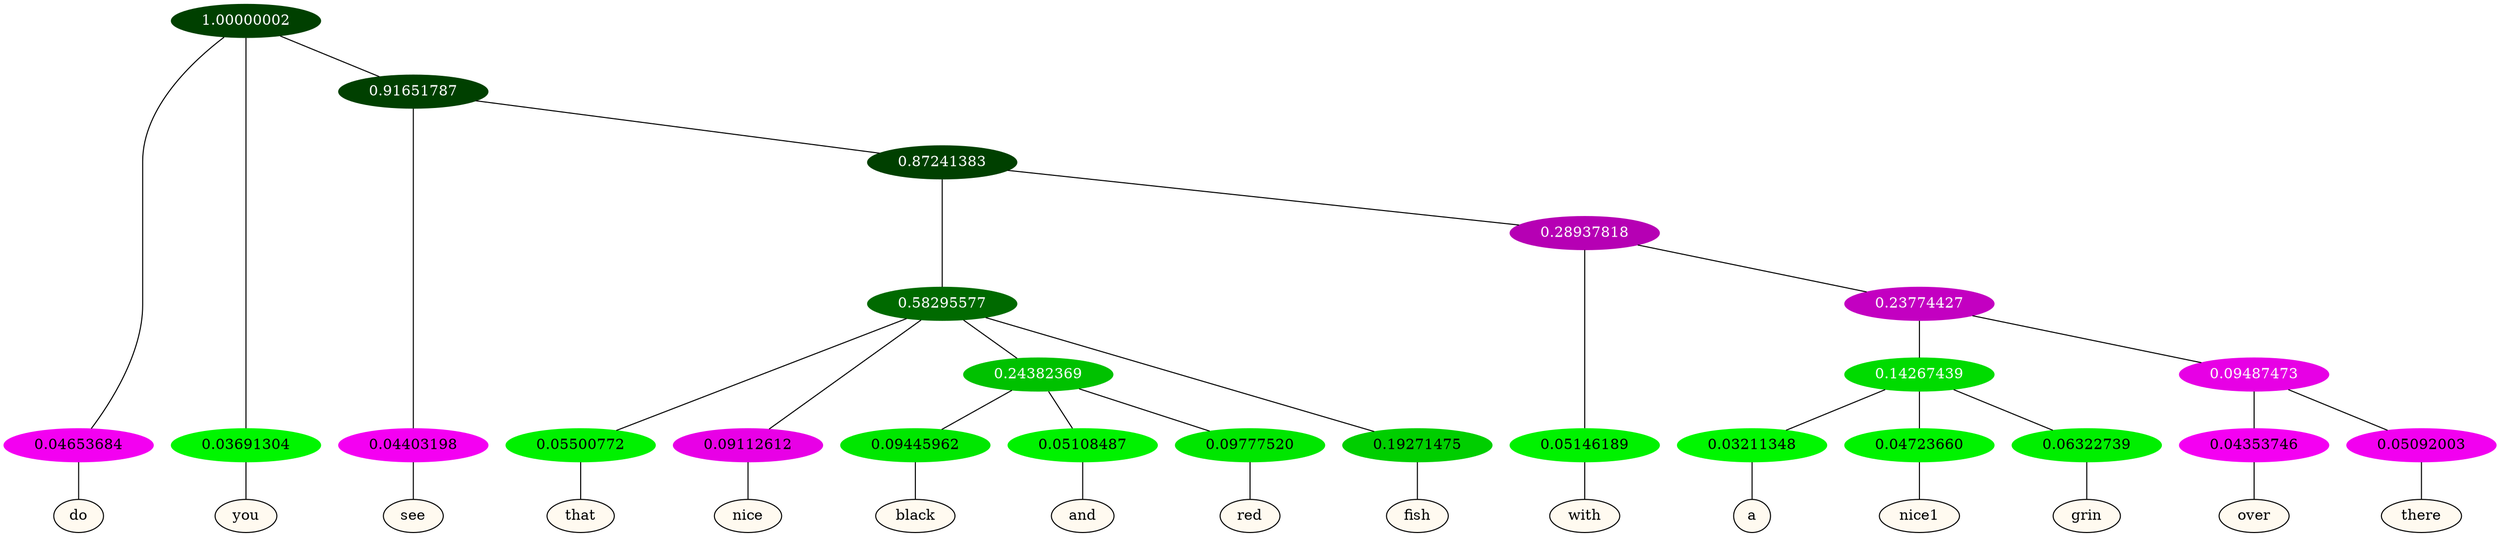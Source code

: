 graph {
	node [format=png height=0.15 nodesep=0.001 ordering=out overlap=prism overlap_scaling=0.01 ranksep=0.001 ratio=0.2 style=filled width=0.15]
	{
		rank=same
		a_w_1 [label=do color=black fillcolor=floralwhite style="filled,solid"]
		a_w_2 [label=you color=black fillcolor=floralwhite style="filled,solid"]
		a_w_4 [label=see color=black fillcolor=floralwhite style="filled,solid"]
		a_w_8 [label=that color=black fillcolor=floralwhite style="filled,solid"]
		a_w_9 [label=nice color=black fillcolor=floralwhite style="filled,solid"]
		a_w_14 [label=black color=black fillcolor=floralwhite style="filled,solid"]
		a_w_15 [label=and color=black fillcolor=floralwhite style="filled,solid"]
		a_w_16 [label=red color=black fillcolor=floralwhite style="filled,solid"]
		a_w_11 [label=fish color=black fillcolor=floralwhite style="filled,solid"]
		a_w_12 [label=with color=black fillcolor=floralwhite style="filled,solid"]
		a_w_19 [label=a color=black fillcolor=floralwhite style="filled,solid"]
		a_w_20 [label=nice1 color=black fillcolor=floralwhite style="filled,solid"]
		a_w_21 [label=grin color=black fillcolor=floralwhite style="filled,solid"]
		a_w_22 [label=over color=black fillcolor=floralwhite style="filled,solid"]
		a_w_23 [label=there color=black fillcolor=floralwhite style="filled,solid"]
	}
	a_n_1 -- a_w_1
	a_n_2 -- a_w_2
	a_n_4 -- a_w_4
	a_n_8 -- a_w_8
	a_n_9 -- a_w_9
	a_n_14 -- a_w_14
	a_n_15 -- a_w_15
	a_n_16 -- a_w_16
	a_n_11 -- a_w_11
	a_n_12 -- a_w_12
	a_n_19 -- a_w_19
	a_n_20 -- a_w_20
	a_n_21 -- a_w_21
	a_n_22 -- a_w_22
	a_n_23 -- a_w_23
	{
		rank=same
		a_n_1 [label=0.04653684 color="0.835 1.000 0.953" fontcolor=black]
		a_n_2 [label=0.03691304 color="0.334 1.000 0.963" fontcolor=black]
		a_n_4 [label=0.04403198 color="0.835 1.000 0.956" fontcolor=black]
		a_n_8 [label=0.05500772 color="0.334 1.000 0.945" fontcolor=black]
		a_n_9 [label=0.09112612 color="0.835 1.000 0.909" fontcolor=black]
		a_n_14 [label=0.09445962 color="0.334 1.000 0.906" fontcolor=black]
		a_n_15 [label=0.05108487 color="0.334 1.000 0.949" fontcolor=black]
		a_n_16 [label=0.09777520 color="0.334 1.000 0.902" fontcolor=black]
		a_n_11 [label=0.19271475 color="0.334 1.000 0.807" fontcolor=black]
		a_n_12 [label=0.05146189 color="0.334 1.000 0.949" fontcolor=black]
		a_n_19 [label=0.03211348 color="0.334 1.000 0.968" fontcolor=black]
		a_n_20 [label=0.04723660 color="0.334 1.000 0.953" fontcolor=black]
		a_n_21 [label=0.06322739 color="0.334 1.000 0.937" fontcolor=black]
		a_n_22 [label=0.04353746 color="0.835 1.000 0.956" fontcolor=black]
		a_n_23 [label=0.05092003 color="0.835 1.000 0.949" fontcolor=black]
	}
	a_n_0 [label=1.00000002 color="0.334 1.000 0.250" fontcolor=grey99]
	a_n_0 -- a_n_1
	a_n_0 -- a_n_2
	a_n_3 [label=0.91651787 color="0.334 1.000 0.250" fontcolor=grey99]
	a_n_0 -- a_n_3
	a_n_3 -- a_n_4
	a_n_5 [label=0.87241383 color="0.334 1.000 0.250" fontcolor=grey99]
	a_n_3 -- a_n_5
	a_n_6 [label=0.58295577 color="0.334 1.000 0.417" fontcolor=grey99]
	a_n_5 -- a_n_6
	a_n_7 [label=0.28937818 color="0.835 1.000 0.711" fontcolor=grey99]
	a_n_5 -- a_n_7
	a_n_6 -- a_n_8
	a_n_6 -- a_n_9
	a_n_10 [label=0.24382369 color="0.334 1.000 0.756" fontcolor=grey99]
	a_n_6 -- a_n_10
	a_n_6 -- a_n_11
	a_n_7 -- a_n_12
	a_n_13 [label=0.23774427 color="0.835 1.000 0.762" fontcolor=grey99]
	a_n_7 -- a_n_13
	a_n_10 -- a_n_14
	a_n_10 -- a_n_15
	a_n_10 -- a_n_16
	a_n_17 [label=0.14267439 color="0.334 1.000 0.857" fontcolor=grey99]
	a_n_13 -- a_n_17
	a_n_18 [label=0.09487473 color="0.835 1.000 0.905" fontcolor=grey99]
	a_n_13 -- a_n_18
	a_n_17 -- a_n_19
	a_n_17 -- a_n_20
	a_n_17 -- a_n_21
	a_n_18 -- a_n_22
	a_n_18 -- a_n_23
}
